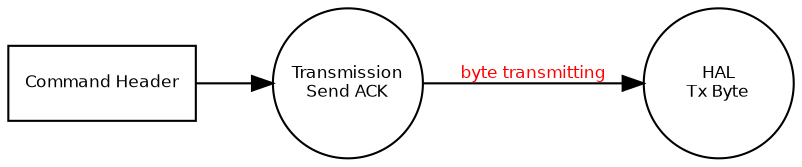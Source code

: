 digraph Trans_GetHeader {

rankdir = LR

 node [
         fontname = "Bitstream Vera Sans"
         fontsize = 8
         shape = "record"
     ]

 edge [
         fontname = "Bitstream Vera Sans"
         fontsize = 8
         fontcolor = "Red"
     ]
header [label="Command Header"];
sendack [label="Transmission\nSend ACK", shape="circle", fixedsize=true, width=1];
hal_io_tx [label="HAL\nTx Byte", shape="circle", fixedsize=true, width=1];

header -> sendack
sendack -> hal_io_tx [label="byte transmitting"]

}
